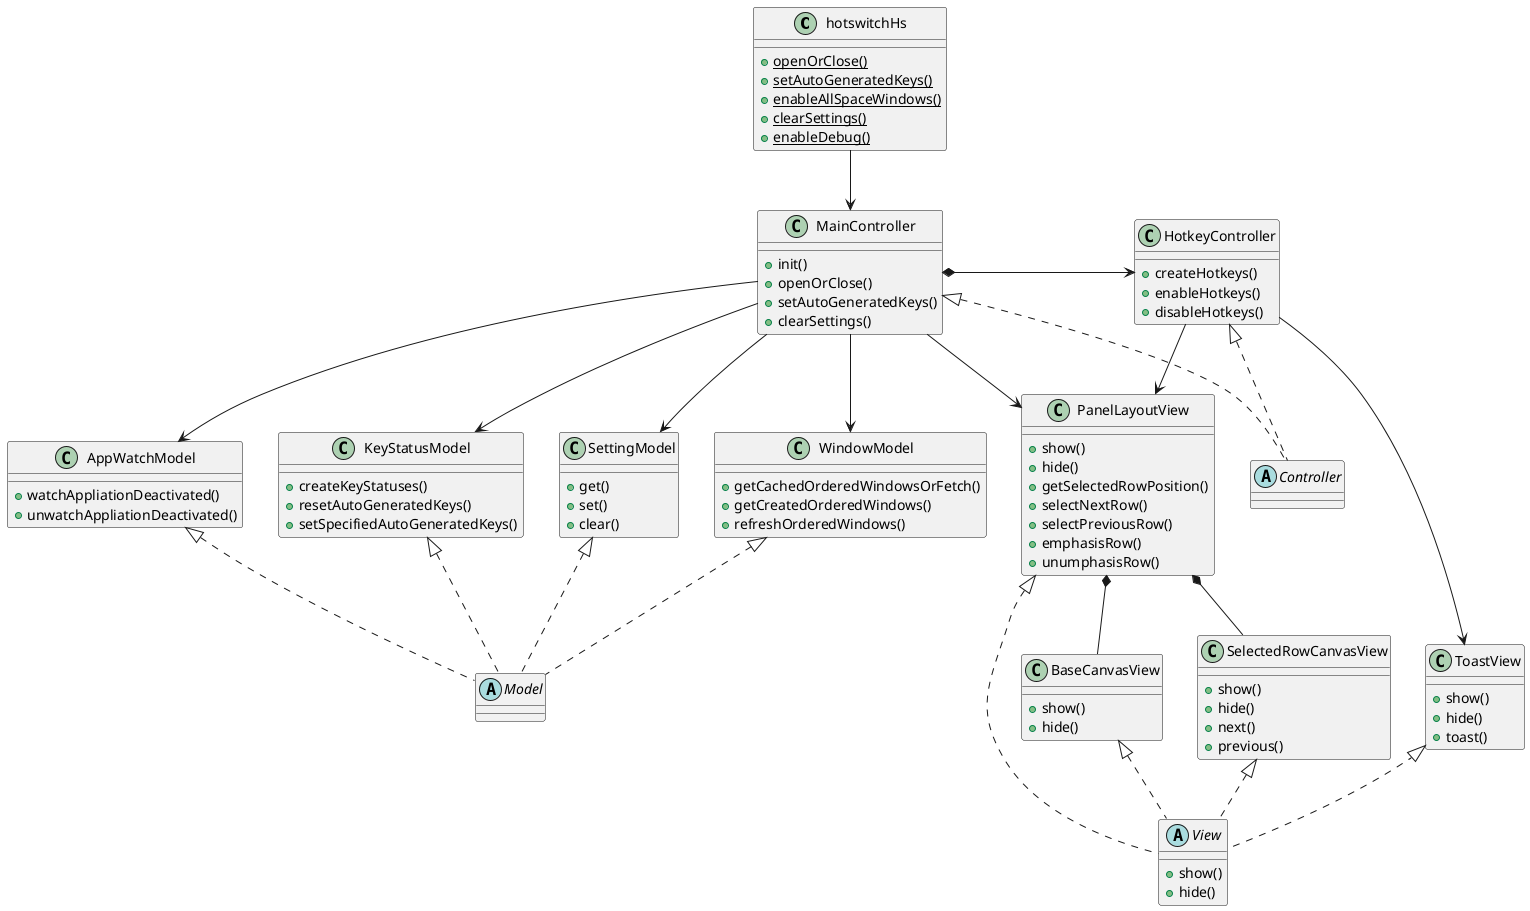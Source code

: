 @startuml class_diagram

class hotswitchHs {
    {static} +openOrClose()
    {static} +setAutoGeneratedKeys()
    {static} +enableAllSpaceWindows()
    {static} +clearSettings()
    {static} +enableDebug()
}

class MainController {
    +init()
    +openOrClose()
    +setAutoGeneratedKeys()
    +clearSettings()
}
class HotkeyController {
    +createHotkeys()
    +enableHotkeys()
    +disableHotkeys()
}
abstract Controller

class KeyStatusModel {
    +createKeyStatuses()
    +resetAutoGeneratedKeys()
    +setSpecifiedAutoGeneratedKeys()
}
class SettingModel {
    +get()
    +set()
    +clear()
}
class WindowModel {
    +getCachedOrderedWindowsOrFetch()
    +getCreatedOrderedWindows()
    +refreshOrderedWindows()
}
class AppWatchModel {
    +watchAppliationDeactivated()
    +unwatchAppliationDeactivated()
}
abstract Model

class PanelLayoutView {
    +show()
    +hide()
    +getSelectedRowPosition()
    +selectNextRow()
    +selectPreviousRow()
    +emphasisRow()
    +unumphasisRow()
}
class BaseCanvasView {
    +show()
    +hide()
}
class SelectedRowCanvasView {
    +show()
    +hide()
    +next()
    +previous()
}
class ToastView {
    +show()
    +hide()
    +toast()
}
abstract View {
    +show()
    +hide()
}

hotswitchHs --> MainController

MainController *-> HotkeyController

MainController --> PanelLayoutView
MainController --> KeyStatusModel
MainController --> SettingModel
MainController --> WindowModel
MainController --> AppWatchModel

HotkeyController --> PanelLayoutView
HotkeyController --> ToastView

KeyStatusModel <|.. Model
SettingModel <|.. Model
WindowModel <|.. Model
AppWatchModel <|.. Model

PanelLayoutView <|.. View
BaseCanvasView <|.. View
SelectedRowCanvasView <|.. View
ToastView <|.. View

MainController <|.. Controller
HotkeyController <|.. Controller

PanelLayoutView *-- BaseCanvasView 
PanelLayoutView *-- SelectedRowCanvasView 

@endum